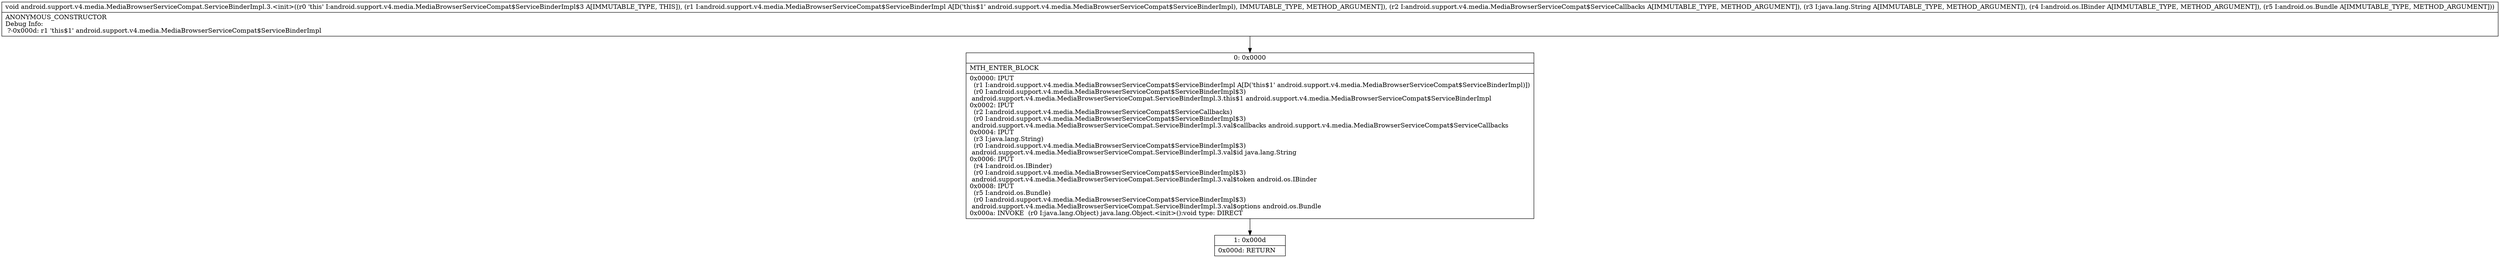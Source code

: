 digraph "CFG forandroid.support.v4.media.MediaBrowserServiceCompat.ServiceBinderImpl.3.\<init\>(Landroid\/support\/v4\/media\/MediaBrowserServiceCompat$ServiceBinderImpl;Landroid\/support\/v4\/media\/MediaBrowserServiceCompat$ServiceCallbacks;Ljava\/lang\/String;Landroid\/os\/IBinder;Landroid\/os\/Bundle;)V" {
Node_0 [shape=record,label="{0\:\ 0x0000|MTH_ENTER_BLOCK\l|0x0000: IPUT  \l  (r1 I:android.support.v4.media.MediaBrowserServiceCompat$ServiceBinderImpl A[D('this$1' android.support.v4.media.MediaBrowserServiceCompat$ServiceBinderImpl)])\l  (r0 I:android.support.v4.media.MediaBrowserServiceCompat$ServiceBinderImpl$3)\l android.support.v4.media.MediaBrowserServiceCompat.ServiceBinderImpl.3.this$1 android.support.v4.media.MediaBrowserServiceCompat$ServiceBinderImpl \l0x0002: IPUT  \l  (r2 I:android.support.v4.media.MediaBrowserServiceCompat$ServiceCallbacks)\l  (r0 I:android.support.v4.media.MediaBrowserServiceCompat$ServiceBinderImpl$3)\l android.support.v4.media.MediaBrowserServiceCompat.ServiceBinderImpl.3.val$callbacks android.support.v4.media.MediaBrowserServiceCompat$ServiceCallbacks \l0x0004: IPUT  \l  (r3 I:java.lang.String)\l  (r0 I:android.support.v4.media.MediaBrowserServiceCompat$ServiceBinderImpl$3)\l android.support.v4.media.MediaBrowserServiceCompat.ServiceBinderImpl.3.val$id java.lang.String \l0x0006: IPUT  \l  (r4 I:android.os.IBinder)\l  (r0 I:android.support.v4.media.MediaBrowserServiceCompat$ServiceBinderImpl$3)\l android.support.v4.media.MediaBrowserServiceCompat.ServiceBinderImpl.3.val$token android.os.IBinder \l0x0008: IPUT  \l  (r5 I:android.os.Bundle)\l  (r0 I:android.support.v4.media.MediaBrowserServiceCompat$ServiceBinderImpl$3)\l android.support.v4.media.MediaBrowserServiceCompat.ServiceBinderImpl.3.val$options android.os.Bundle \l0x000a: INVOKE  (r0 I:java.lang.Object) java.lang.Object.\<init\>():void type: DIRECT \l}"];
Node_1 [shape=record,label="{1\:\ 0x000d|0x000d: RETURN   \l}"];
MethodNode[shape=record,label="{void android.support.v4.media.MediaBrowserServiceCompat.ServiceBinderImpl.3.\<init\>((r0 'this' I:android.support.v4.media.MediaBrowserServiceCompat$ServiceBinderImpl$3 A[IMMUTABLE_TYPE, THIS]), (r1 I:android.support.v4.media.MediaBrowserServiceCompat$ServiceBinderImpl A[D('this$1' android.support.v4.media.MediaBrowserServiceCompat$ServiceBinderImpl), IMMUTABLE_TYPE, METHOD_ARGUMENT]), (r2 I:android.support.v4.media.MediaBrowserServiceCompat$ServiceCallbacks A[IMMUTABLE_TYPE, METHOD_ARGUMENT]), (r3 I:java.lang.String A[IMMUTABLE_TYPE, METHOD_ARGUMENT]), (r4 I:android.os.IBinder A[IMMUTABLE_TYPE, METHOD_ARGUMENT]), (r5 I:android.os.Bundle A[IMMUTABLE_TYPE, METHOD_ARGUMENT]))  | ANONYMOUS_CONSTRUCTOR\lDebug Info:\l  ?\-0x000d: r1 'this$1' android.support.v4.media.MediaBrowserServiceCompat$ServiceBinderImpl\l}"];
MethodNode -> Node_0;
Node_0 -> Node_1;
}

